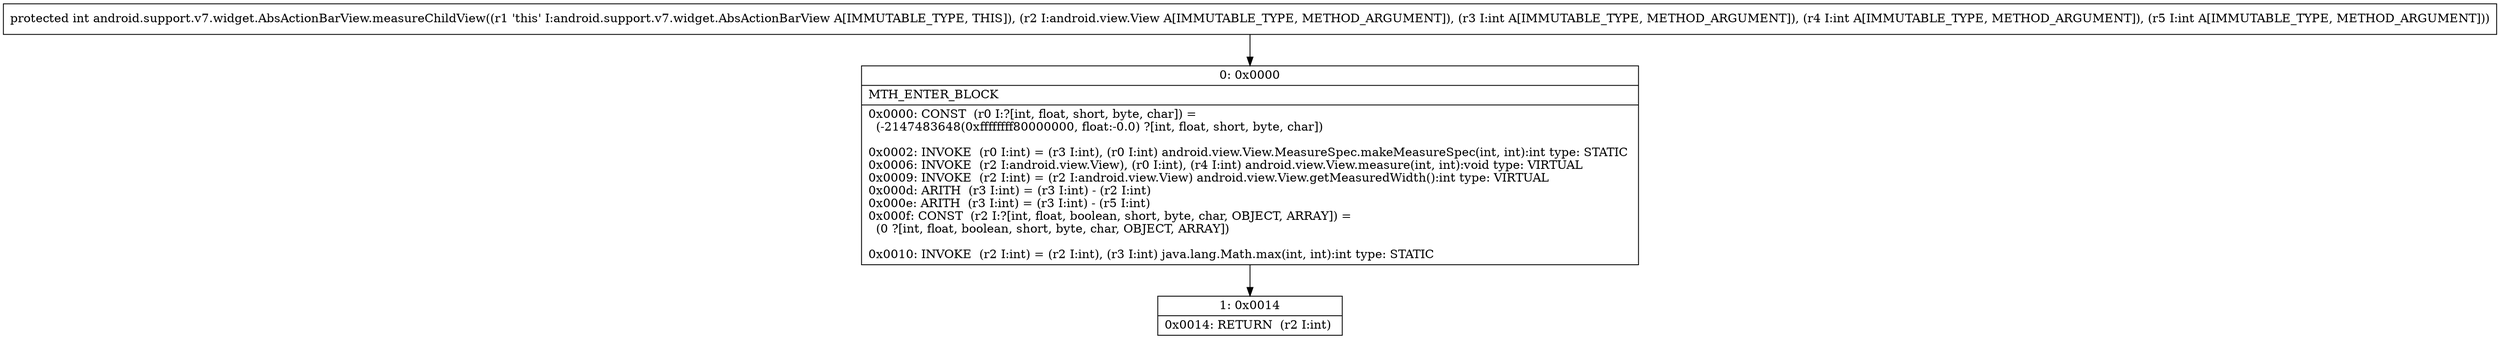 digraph "CFG forandroid.support.v7.widget.AbsActionBarView.measureChildView(Landroid\/view\/View;III)I" {
Node_0 [shape=record,label="{0\:\ 0x0000|MTH_ENTER_BLOCK\l|0x0000: CONST  (r0 I:?[int, float, short, byte, char]) = \l  (\-2147483648(0xffffffff80000000, float:\-0.0) ?[int, float, short, byte, char])\l \l0x0002: INVOKE  (r0 I:int) = (r3 I:int), (r0 I:int) android.view.View.MeasureSpec.makeMeasureSpec(int, int):int type: STATIC \l0x0006: INVOKE  (r2 I:android.view.View), (r0 I:int), (r4 I:int) android.view.View.measure(int, int):void type: VIRTUAL \l0x0009: INVOKE  (r2 I:int) = (r2 I:android.view.View) android.view.View.getMeasuredWidth():int type: VIRTUAL \l0x000d: ARITH  (r3 I:int) = (r3 I:int) \- (r2 I:int) \l0x000e: ARITH  (r3 I:int) = (r3 I:int) \- (r5 I:int) \l0x000f: CONST  (r2 I:?[int, float, boolean, short, byte, char, OBJECT, ARRAY]) = \l  (0 ?[int, float, boolean, short, byte, char, OBJECT, ARRAY])\l \l0x0010: INVOKE  (r2 I:int) = (r2 I:int), (r3 I:int) java.lang.Math.max(int, int):int type: STATIC \l}"];
Node_1 [shape=record,label="{1\:\ 0x0014|0x0014: RETURN  (r2 I:int) \l}"];
MethodNode[shape=record,label="{protected int android.support.v7.widget.AbsActionBarView.measureChildView((r1 'this' I:android.support.v7.widget.AbsActionBarView A[IMMUTABLE_TYPE, THIS]), (r2 I:android.view.View A[IMMUTABLE_TYPE, METHOD_ARGUMENT]), (r3 I:int A[IMMUTABLE_TYPE, METHOD_ARGUMENT]), (r4 I:int A[IMMUTABLE_TYPE, METHOD_ARGUMENT]), (r5 I:int A[IMMUTABLE_TYPE, METHOD_ARGUMENT])) }"];
MethodNode -> Node_0;
Node_0 -> Node_1;
}


